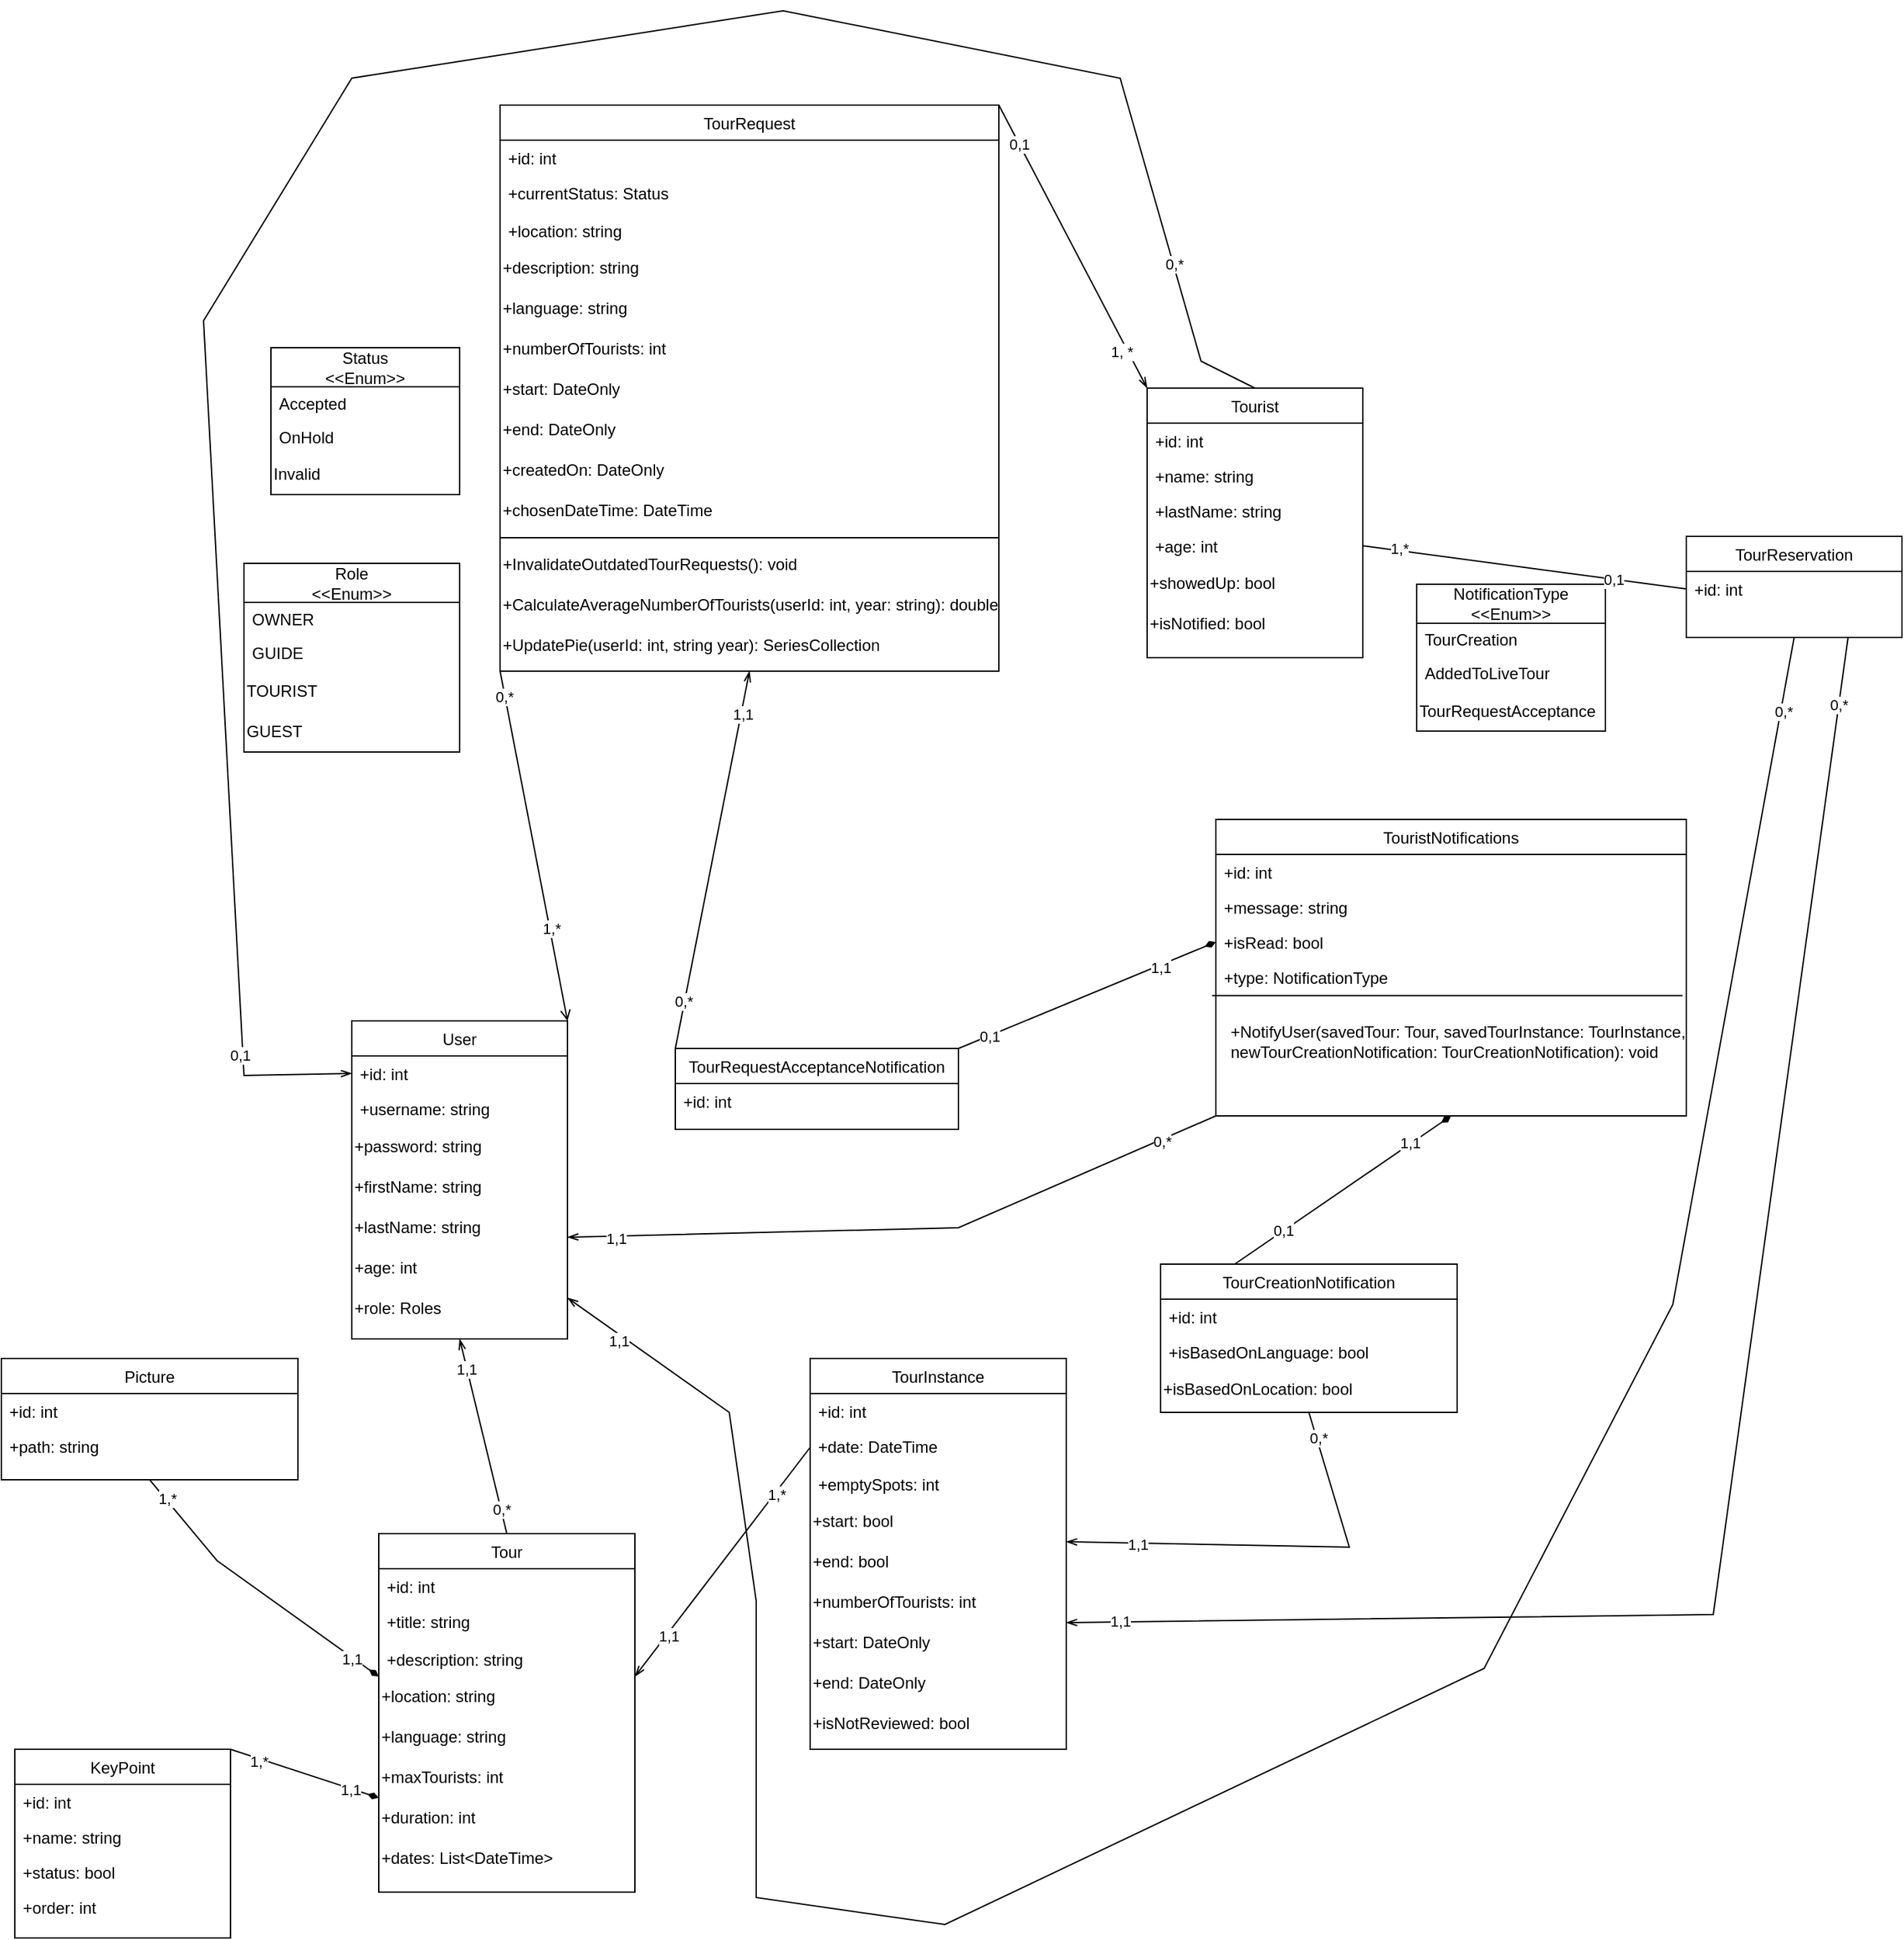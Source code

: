 <mxfile version="24.4.0" type="device">
  <diagram id="C5RBs43oDa-KdzZeNtuy" name="Page-1">
    <mxGraphModel dx="2100" dy="3398" grid="1" gridSize="10" guides="1" tooltips="1" connect="1" arrows="1" fold="1" page="1" pageScale="1" pageWidth="827" pageHeight="1169" math="0" shadow="0">
      <root>
        <mxCell id="WIyWlLk6GJQsqaUBKTNV-0" />
        <mxCell id="WIyWlLk6GJQsqaUBKTNV-1" parent="WIyWlLk6GJQsqaUBKTNV-0" />
        <mxCell id="zkfFHV4jXpPFQw0GAbJ--0" value="TourRequest" style="swimlane;fontStyle=0;align=center;verticalAlign=top;childLayout=stackLayout;horizontal=1;startSize=26;horizontalStack=0;resizeParent=1;resizeLast=0;collapsible=1;marginBottom=0;rounded=0;shadow=0;strokeWidth=1;" parent="WIyWlLk6GJQsqaUBKTNV-1" vertex="1">
          <mxGeometry x="390" y="-1400" width="370" height="420" as="geometry">
            <mxRectangle x="230" y="140" width="160" height="26" as="alternateBounds" />
          </mxGeometry>
        </mxCell>
        <mxCell id="zkfFHV4jXpPFQw0GAbJ--1" value="+id: int" style="text;align=left;verticalAlign=top;spacingLeft=4;spacingRight=4;overflow=hidden;rotatable=0;points=[[0,0.5],[1,0.5]];portConstraint=eastwest;" parent="zkfFHV4jXpPFQw0GAbJ--0" vertex="1">
          <mxGeometry y="26" width="370" height="26" as="geometry" />
        </mxCell>
        <mxCell id="zkfFHV4jXpPFQw0GAbJ--2" value="+currentStatus: Status" style="text;align=left;verticalAlign=top;spacingLeft=4;spacingRight=4;overflow=hidden;rotatable=0;points=[[0,0.5],[1,0.5]];portConstraint=eastwest;rounded=0;shadow=0;html=0;" parent="zkfFHV4jXpPFQw0GAbJ--0" vertex="1">
          <mxGeometry y="52" width="370" height="28" as="geometry" />
        </mxCell>
        <mxCell id="zkfFHV4jXpPFQw0GAbJ--3" value="+location: string" style="text;align=left;verticalAlign=top;spacingLeft=4;spacingRight=4;overflow=hidden;rotatable=0;points=[[0,0.5],[1,0.5]];portConstraint=eastwest;rounded=0;shadow=0;html=0;" parent="zkfFHV4jXpPFQw0GAbJ--0" vertex="1">
          <mxGeometry y="80" width="370" height="26" as="geometry" />
        </mxCell>
        <mxCell id="4xdrs8CDXH-tQrmSEErc-3" value="+description: string" style="text;html=1;align=left;verticalAlign=middle;whiteSpace=wrap;rounded=0;" parent="zkfFHV4jXpPFQw0GAbJ--0" vertex="1">
          <mxGeometry y="106" width="370" height="30" as="geometry" />
        </mxCell>
        <mxCell id="4xdrs8CDXH-tQrmSEErc-4" value="+language: string" style="text;html=1;align=left;verticalAlign=middle;whiteSpace=wrap;rounded=0;" parent="zkfFHV4jXpPFQw0GAbJ--0" vertex="1">
          <mxGeometry y="136" width="370" height="30" as="geometry" />
        </mxCell>
        <mxCell id="4xdrs8CDXH-tQrmSEErc-5" value="+numberOfTourists: int" style="text;html=1;align=left;verticalAlign=middle;whiteSpace=wrap;rounded=0;" parent="zkfFHV4jXpPFQw0GAbJ--0" vertex="1">
          <mxGeometry y="166" width="370" height="30" as="geometry" />
        </mxCell>
        <mxCell id="4xdrs8CDXH-tQrmSEErc-7" value="+start: DateOnly" style="text;html=1;align=left;verticalAlign=middle;whiteSpace=wrap;rounded=0;" parent="zkfFHV4jXpPFQw0GAbJ--0" vertex="1">
          <mxGeometry y="196" width="370" height="30" as="geometry" />
        </mxCell>
        <mxCell id="4xdrs8CDXH-tQrmSEErc-8" value="+end: DateOnly" style="text;html=1;align=left;verticalAlign=middle;whiteSpace=wrap;rounded=0;" parent="zkfFHV4jXpPFQw0GAbJ--0" vertex="1">
          <mxGeometry y="226" width="370" height="30" as="geometry" />
        </mxCell>
        <mxCell id="Jx5dCP7tqQnkA9T0JR1W-1" value="+createdOn: DateOnly" style="text;html=1;align=left;verticalAlign=middle;whiteSpace=wrap;rounded=0;" parent="zkfFHV4jXpPFQw0GAbJ--0" vertex="1">
          <mxGeometry y="256" width="370" height="30" as="geometry" />
        </mxCell>
        <mxCell id="oOdrM-oRDZ1A16jME85A-0" value="+chosenDateTime: DateTime" style="text;html=1;align=left;verticalAlign=middle;whiteSpace=wrap;rounded=0;" parent="zkfFHV4jXpPFQw0GAbJ--0" vertex="1">
          <mxGeometry y="286" width="370" height="30" as="geometry" />
        </mxCell>
        <mxCell id="zkfFHV4jXpPFQw0GAbJ--4" value="" style="line;html=1;strokeWidth=1;align=left;verticalAlign=middle;spacingTop=-1;spacingLeft=3;spacingRight=3;rotatable=0;labelPosition=right;points=[];portConstraint=eastwest;" parent="zkfFHV4jXpPFQw0GAbJ--0" vertex="1">
          <mxGeometry y="316" width="370" height="10" as="geometry" />
        </mxCell>
        <mxCell id="1L37XqyfGO9U7aB_r4r0-10" value="+InvalidateOutdatedTourRequests(): void" style="text;html=1;align=left;verticalAlign=middle;whiteSpace=wrap;rounded=0;" parent="zkfFHV4jXpPFQw0GAbJ--0" vertex="1">
          <mxGeometry y="326" width="370" height="30" as="geometry" />
        </mxCell>
        <mxCell id="1L37XqyfGO9U7aB_r4r0-11" value="+CalculateAverageNumberOfTourists(userId: int, year: string): double" style="text;html=1;align=left;verticalAlign=middle;whiteSpace=wrap;rounded=0;" parent="zkfFHV4jXpPFQw0GAbJ--0" vertex="1">
          <mxGeometry y="356" width="370" height="30" as="geometry" />
        </mxCell>
        <mxCell id="1L37XqyfGO9U7aB_r4r0-12" value="+UpdatePie(userId: int, string year): SeriesCollection" style="text;html=1;align=left;verticalAlign=middle;whiteSpace=wrap;rounded=0;" parent="zkfFHV4jXpPFQw0GAbJ--0" vertex="1">
          <mxGeometry y="386" width="370" height="30" as="geometry" />
        </mxCell>
        <mxCell id="zkfFHV4jXpPFQw0GAbJ--6" value="User" style="swimlane;fontStyle=0;align=center;verticalAlign=top;childLayout=stackLayout;horizontal=1;startSize=26;horizontalStack=0;resizeParent=1;resizeLast=0;collapsible=1;marginBottom=0;rounded=0;shadow=0;strokeWidth=1;" parent="WIyWlLk6GJQsqaUBKTNV-1" vertex="1">
          <mxGeometry x="280" y="-720.5" width="160" height="236" as="geometry">
            <mxRectangle x="130" y="380" width="160" height="26" as="alternateBounds" />
          </mxGeometry>
        </mxCell>
        <mxCell id="zkfFHV4jXpPFQw0GAbJ--7" value="+id: int" style="text;align=left;verticalAlign=top;spacingLeft=4;spacingRight=4;overflow=hidden;rotatable=0;points=[[0,0.5],[1,0.5]];portConstraint=eastwest;" parent="zkfFHV4jXpPFQw0GAbJ--6" vertex="1">
          <mxGeometry y="26" width="160" height="26" as="geometry" />
        </mxCell>
        <mxCell id="zkfFHV4jXpPFQw0GAbJ--8" value="+username: string" style="text;align=left;verticalAlign=top;spacingLeft=4;spacingRight=4;overflow=hidden;rotatable=0;points=[[0,0.5],[1,0.5]];portConstraint=eastwest;rounded=0;shadow=0;html=0;" parent="zkfFHV4jXpPFQw0GAbJ--6" vertex="1">
          <mxGeometry y="52" width="160" height="26" as="geometry" />
        </mxCell>
        <mxCell id="oOdrM-oRDZ1A16jME85A-14" value="+password: string" style="text;html=1;align=left;verticalAlign=middle;whiteSpace=wrap;rounded=0;" parent="zkfFHV4jXpPFQw0GAbJ--6" vertex="1">
          <mxGeometry y="78" width="160" height="30" as="geometry" />
        </mxCell>
        <mxCell id="oOdrM-oRDZ1A16jME85A-15" value="+firstName: string" style="text;html=1;align=left;verticalAlign=middle;whiteSpace=wrap;rounded=0;" parent="zkfFHV4jXpPFQw0GAbJ--6" vertex="1">
          <mxGeometry y="108" width="160" height="30" as="geometry" />
        </mxCell>
        <mxCell id="oOdrM-oRDZ1A16jME85A-16" value="+lastName: string" style="text;html=1;align=left;verticalAlign=middle;whiteSpace=wrap;rounded=0;" parent="zkfFHV4jXpPFQw0GAbJ--6" vertex="1">
          <mxGeometry y="138" width="160" height="30" as="geometry" />
        </mxCell>
        <mxCell id="oOdrM-oRDZ1A16jME85A-18" value="+age: int" style="text;html=1;align=left;verticalAlign=middle;whiteSpace=wrap;rounded=0;" parent="zkfFHV4jXpPFQw0GAbJ--6" vertex="1">
          <mxGeometry y="168" width="160" height="30" as="geometry" />
        </mxCell>
        <mxCell id="oOdrM-oRDZ1A16jME85A-21" value="+role: Roles" style="text;html=1;align=left;verticalAlign=middle;whiteSpace=wrap;rounded=0;" parent="zkfFHV4jXpPFQw0GAbJ--6" vertex="1">
          <mxGeometry y="198" width="160" height="30" as="geometry" />
        </mxCell>
        <mxCell id="zkfFHV4jXpPFQw0GAbJ--17" value="Tourist" style="swimlane;fontStyle=0;align=center;verticalAlign=top;childLayout=stackLayout;horizontal=1;startSize=26;horizontalStack=0;resizeParent=1;resizeLast=0;collapsible=1;marginBottom=0;rounded=0;shadow=0;strokeWidth=1;" parent="WIyWlLk6GJQsqaUBKTNV-1" vertex="1">
          <mxGeometry x="870" y="-1190" width="160" height="200" as="geometry">
            <mxRectangle x="550" y="140" width="160" height="26" as="alternateBounds" />
          </mxGeometry>
        </mxCell>
        <mxCell id="zkfFHV4jXpPFQw0GAbJ--18" value="+id: int" style="text;align=left;verticalAlign=top;spacingLeft=4;spacingRight=4;overflow=hidden;rotatable=0;points=[[0,0.5],[1,0.5]];portConstraint=eastwest;" parent="zkfFHV4jXpPFQw0GAbJ--17" vertex="1">
          <mxGeometry y="26" width="160" height="26" as="geometry" />
        </mxCell>
        <mxCell id="zkfFHV4jXpPFQw0GAbJ--19" value="+name: string" style="text;align=left;verticalAlign=top;spacingLeft=4;spacingRight=4;overflow=hidden;rotatable=0;points=[[0,0.5],[1,0.5]];portConstraint=eastwest;rounded=0;shadow=0;html=0;" parent="zkfFHV4jXpPFQw0GAbJ--17" vertex="1">
          <mxGeometry y="52" width="160" height="26" as="geometry" />
        </mxCell>
        <mxCell id="zkfFHV4jXpPFQw0GAbJ--20" value="+lastName: string" style="text;align=left;verticalAlign=top;spacingLeft=4;spacingRight=4;overflow=hidden;rotatable=0;points=[[0,0.5],[1,0.5]];portConstraint=eastwest;rounded=0;shadow=0;html=0;" parent="zkfFHV4jXpPFQw0GAbJ--17" vertex="1">
          <mxGeometry y="78" width="160" height="26" as="geometry" />
        </mxCell>
        <mxCell id="zkfFHV4jXpPFQw0GAbJ--21" value="+age: int" style="text;align=left;verticalAlign=top;spacingLeft=4;spacingRight=4;overflow=hidden;rotatable=0;points=[[0,0.5],[1,0.5]];portConstraint=eastwest;rounded=0;shadow=0;html=0;" parent="zkfFHV4jXpPFQw0GAbJ--17" vertex="1">
          <mxGeometry y="104" width="160" height="26" as="geometry" />
        </mxCell>
        <mxCell id="4xdrs8CDXH-tQrmSEErc-11" value="+showedUp: bool" style="text;html=1;align=left;verticalAlign=middle;whiteSpace=wrap;rounded=0;" parent="zkfFHV4jXpPFQw0GAbJ--17" vertex="1">
          <mxGeometry y="130" width="160" height="30" as="geometry" />
        </mxCell>
        <mxCell id="4xdrs8CDXH-tQrmSEErc-13" value="+isNotified: bool" style="text;html=1;align=left;verticalAlign=middle;whiteSpace=wrap;rounded=0;" parent="zkfFHV4jXpPFQw0GAbJ--17" vertex="1">
          <mxGeometry y="160" width="160" height="30" as="geometry" />
        </mxCell>
        <mxCell id="4xdrs8CDXH-tQrmSEErc-10" value="" style="endArrow=none;html=1;rounded=0;startArrow=openThin;startFill=0;exitX=0;exitY=0;exitDx=0;exitDy=0;entryX=1;entryY=0;entryDx=0;entryDy=0;" parent="WIyWlLk6GJQsqaUBKTNV-1" source="zkfFHV4jXpPFQw0GAbJ--17" target="zkfFHV4jXpPFQw0GAbJ--0" edge="1">
          <mxGeometry width="50" height="50" relative="1" as="geometry">
            <mxPoint x="800" y="-1130" as="sourcePoint" />
            <mxPoint x="810" y="-1080" as="targetPoint" />
            <Array as="points" />
          </mxGeometry>
        </mxCell>
        <mxCell id="4xdrs8CDXH-tQrmSEErc-17" value="1, *" style="edgeLabel;html=1;align=center;verticalAlign=middle;resizable=0;points=[];" parent="4xdrs8CDXH-tQrmSEErc-10" vertex="1" connectable="0">
          <mxGeometry x="-0.833" y="-1" relative="1" as="geometry">
            <mxPoint x="-11" y="-9" as="offset" />
          </mxGeometry>
        </mxCell>
        <mxCell id="oOdrM-oRDZ1A16jME85A-8" value="0,1" style="edgeLabel;html=1;align=center;verticalAlign=middle;resizable=0;points=[];" parent="4xdrs8CDXH-tQrmSEErc-10" vertex="1" connectable="0">
          <mxGeometry x="0.622" y="1" relative="1" as="geometry">
            <mxPoint x="-5" y="-11" as="offset" />
          </mxGeometry>
        </mxCell>
        <mxCell id="oOdrM-oRDZ1A16jME85A-3" value="" style="endArrow=none;html=1;rounded=0;startArrow=open;startFill=0;entryX=0;entryY=1;entryDx=0;entryDy=0;exitX=1;exitY=0;exitDx=0;exitDy=0;" parent="WIyWlLk6GJQsqaUBKTNV-1" source="zkfFHV4jXpPFQw0GAbJ--6" target="zkfFHV4jXpPFQw0GAbJ--0" edge="1">
          <mxGeometry width="50" height="50" relative="1" as="geometry">
            <mxPoint x="540" y="-670" as="sourcePoint" />
            <mxPoint x="610" y="-630" as="targetPoint" />
          </mxGeometry>
        </mxCell>
        <mxCell id="oOdrM-oRDZ1A16jME85A-9" value="1,*" style="edgeLabel;html=1;align=center;verticalAlign=middle;resizable=0;points=[];" parent="oOdrM-oRDZ1A16jME85A-3" vertex="1" connectable="0">
          <mxGeometry x="-0.607" y="2" relative="1" as="geometry">
            <mxPoint y="-18" as="offset" />
          </mxGeometry>
        </mxCell>
        <mxCell id="oOdrM-oRDZ1A16jME85A-23" value="0,*" style="edgeLabel;html=1;align=center;verticalAlign=middle;resizable=0;points=[];" parent="oOdrM-oRDZ1A16jME85A-3" vertex="1" connectable="0">
          <mxGeometry x="0.73" relative="1" as="geometry">
            <mxPoint x="-4" y="-16" as="offset" />
          </mxGeometry>
        </mxCell>
        <mxCell id="oOdrM-oRDZ1A16jME85A-4" value="&lt;span style=&quot;font-weight: normal;&quot;&gt;Status&lt;br&gt;&amp;lt;&amp;lt;Enum&amp;gt;&amp;gt;&lt;/span&gt;" style="swimlane;fontStyle=1;align=center;verticalAlign=middle;childLayout=stackLayout;horizontal=1;startSize=29;horizontalStack=0;resizeParent=1;resizeParentMax=0;resizeLast=0;collapsible=0;marginBottom=0;html=1;whiteSpace=wrap;" parent="WIyWlLk6GJQsqaUBKTNV-1" vertex="1">
          <mxGeometry x="220" y="-1220" width="140" height="109" as="geometry" />
        </mxCell>
        <mxCell id="oOdrM-oRDZ1A16jME85A-5" value="Accepted" style="text;html=1;strokeColor=none;fillColor=none;align=left;verticalAlign=middle;spacingLeft=4;spacingRight=4;overflow=hidden;rotatable=0;points=[[0,0.5],[1,0.5]];portConstraint=eastwest;whiteSpace=wrap;" parent="oOdrM-oRDZ1A16jME85A-4" vertex="1">
          <mxGeometry y="29" width="140" height="25" as="geometry" />
        </mxCell>
        <mxCell id="oOdrM-oRDZ1A16jME85A-6" value="OnHold" style="text;html=1;strokeColor=none;fillColor=none;align=left;verticalAlign=middle;spacingLeft=4;spacingRight=4;overflow=hidden;rotatable=0;points=[[0,0.5],[1,0.5]];portConstraint=eastwest;whiteSpace=wrap;" parent="oOdrM-oRDZ1A16jME85A-4" vertex="1">
          <mxGeometry y="54" width="140" height="25" as="geometry" />
        </mxCell>
        <mxCell id="oOdrM-oRDZ1A16jME85A-7" value="Invalid" style="text;html=1;align=left;verticalAlign=middle;whiteSpace=wrap;rounded=0;" parent="oOdrM-oRDZ1A16jME85A-4" vertex="1">
          <mxGeometry y="79" width="140" height="30" as="geometry" />
        </mxCell>
        <mxCell id="oOdrM-oRDZ1A16jME85A-10" value="&lt;span style=&quot;font-weight: normal;&quot;&gt;Role&lt;br&gt;&amp;lt;&amp;lt;Enum&amp;gt;&amp;gt;&lt;/span&gt;" style="swimlane;fontStyle=1;align=center;verticalAlign=middle;childLayout=stackLayout;horizontal=1;startSize=29;horizontalStack=0;resizeParent=1;resizeParentMax=0;resizeLast=0;collapsible=0;marginBottom=0;html=1;whiteSpace=wrap;" parent="WIyWlLk6GJQsqaUBKTNV-1" vertex="1">
          <mxGeometry x="200" y="-1060" width="160" height="140" as="geometry" />
        </mxCell>
        <mxCell id="oOdrM-oRDZ1A16jME85A-11" value="OWNER" style="text;html=1;strokeColor=none;fillColor=none;align=left;verticalAlign=middle;spacingLeft=4;spacingRight=4;overflow=hidden;rotatable=0;points=[[0,0.5],[1,0.5]];portConstraint=eastwest;whiteSpace=wrap;" parent="oOdrM-oRDZ1A16jME85A-10" vertex="1">
          <mxGeometry y="29" width="160" height="25" as="geometry" />
        </mxCell>
        <mxCell id="oOdrM-oRDZ1A16jME85A-12" value="GUIDE" style="text;html=1;strokeColor=none;fillColor=none;align=left;verticalAlign=middle;spacingLeft=4;spacingRight=4;overflow=hidden;rotatable=0;points=[[0,0.5],[1,0.5]];portConstraint=eastwest;whiteSpace=wrap;" parent="oOdrM-oRDZ1A16jME85A-10" vertex="1">
          <mxGeometry y="54" width="160" height="25" as="geometry" />
        </mxCell>
        <mxCell id="oOdrM-oRDZ1A16jME85A-13" value="TOURIST" style="text;html=1;align=left;verticalAlign=middle;whiteSpace=wrap;rounded=0;" parent="oOdrM-oRDZ1A16jME85A-10" vertex="1">
          <mxGeometry y="79" width="160" height="31" as="geometry" />
        </mxCell>
        <mxCell id="oOdrM-oRDZ1A16jME85A-22" value="GUEST" style="text;html=1;align=left;verticalAlign=middle;whiteSpace=wrap;rounded=0;" parent="oOdrM-oRDZ1A16jME85A-10" vertex="1">
          <mxGeometry y="110" width="160" height="30" as="geometry" />
        </mxCell>
        <mxCell id="qXBfFg2nm66dMv1WNin6-3" value="TouristNotifications" style="swimlane;fontStyle=0;align=center;verticalAlign=top;childLayout=stackLayout;horizontal=1;startSize=26;horizontalStack=0;resizeParent=1;resizeLast=0;collapsible=1;marginBottom=0;rounded=0;shadow=0;strokeWidth=1;" parent="WIyWlLk6GJQsqaUBKTNV-1" vertex="1">
          <mxGeometry x="921" y="-870" width="349" height="220" as="geometry">
            <mxRectangle x="550" y="140" width="160" height="26" as="alternateBounds" />
          </mxGeometry>
        </mxCell>
        <mxCell id="qXBfFg2nm66dMv1WNin6-4" value="+id: int" style="text;align=left;verticalAlign=top;spacingLeft=4;spacingRight=4;overflow=hidden;rotatable=0;points=[[0,0.5],[1,0.5]];portConstraint=eastwest;" parent="qXBfFg2nm66dMv1WNin6-3" vertex="1">
          <mxGeometry y="26" width="349" height="26" as="geometry" />
        </mxCell>
        <mxCell id="qXBfFg2nm66dMv1WNin6-5" value="+message: string" style="text;align=left;verticalAlign=top;spacingLeft=4;spacingRight=4;overflow=hidden;rotatable=0;points=[[0,0.5],[1,0.5]];portConstraint=eastwest;rounded=0;shadow=0;html=0;" parent="qXBfFg2nm66dMv1WNin6-3" vertex="1">
          <mxGeometry y="52" width="349" height="26" as="geometry" />
        </mxCell>
        <mxCell id="qXBfFg2nm66dMv1WNin6-6" value="+isRead: bool" style="text;align=left;verticalAlign=top;spacingLeft=4;spacingRight=4;overflow=hidden;rotatable=0;points=[[0,0.5],[1,0.5]];portConstraint=eastwest;rounded=0;shadow=0;html=0;" parent="qXBfFg2nm66dMv1WNin6-3" vertex="1">
          <mxGeometry y="78" width="349" height="26" as="geometry" />
        </mxCell>
        <mxCell id="qXBfFg2nm66dMv1WNin6-8" value="+type: NotificationType" style="text;align=left;verticalAlign=top;spacingLeft=4;spacingRight=4;overflow=hidden;rotatable=0;points=[[0,0.5],[1,0.5]];portConstraint=eastwest;rounded=0;shadow=0;html=0;" parent="qXBfFg2nm66dMv1WNin6-3" vertex="1">
          <mxGeometry y="104" width="349" height="26" as="geometry" />
        </mxCell>
        <mxCell id="miDEvIIvgpu8fBFP5tx0-1" value="" style="endArrow=none;html=1;rounded=0;entryX=0.992;entryY=1.031;entryDx=0;entryDy=0;entryPerimeter=0;exitX=-0.008;exitY=1.031;exitDx=0;exitDy=0;exitPerimeter=0;" parent="qXBfFg2nm66dMv1WNin6-3" source="qXBfFg2nm66dMv1WNin6-8" target="qXBfFg2nm66dMv1WNin6-8" edge="1">
          <mxGeometry width="50" height="50" relative="1" as="geometry">
            <mxPoint x="80" y="180" as="sourcePoint" />
            <mxPoint x="130" y="130" as="targetPoint" />
          </mxGeometry>
        </mxCell>
        <mxCell id="qXBfFg2nm66dMv1WNin6-12" value="&lt;span style=&quot;font-weight: normal;&quot;&gt;NotificationType&lt;br&gt;&amp;lt;&amp;lt;Enum&amp;gt;&amp;gt;&lt;/span&gt;" style="swimlane;fontStyle=1;align=center;verticalAlign=middle;childLayout=stackLayout;horizontal=1;startSize=29;horizontalStack=0;resizeParent=1;resizeParentMax=0;resizeLast=0;collapsible=0;marginBottom=0;html=1;whiteSpace=wrap;" parent="WIyWlLk6GJQsqaUBKTNV-1" vertex="1">
          <mxGeometry x="1070" y="-1044.5" width="140" height="109" as="geometry" />
        </mxCell>
        <mxCell id="qXBfFg2nm66dMv1WNin6-13" value="TourCreation" style="text;html=1;strokeColor=none;fillColor=none;align=left;verticalAlign=middle;spacingLeft=4;spacingRight=4;overflow=hidden;rotatable=0;points=[[0,0.5],[1,0.5]];portConstraint=eastwest;whiteSpace=wrap;" parent="qXBfFg2nm66dMv1WNin6-12" vertex="1">
          <mxGeometry y="29" width="140" height="25" as="geometry" />
        </mxCell>
        <mxCell id="qXBfFg2nm66dMv1WNin6-14" value="AddedToLiveTour" style="text;html=1;strokeColor=none;fillColor=none;align=left;verticalAlign=middle;spacingLeft=4;spacingRight=4;overflow=hidden;rotatable=0;points=[[0,0.5],[1,0.5]];portConstraint=eastwest;whiteSpace=wrap;" parent="qXBfFg2nm66dMv1WNin6-12" vertex="1">
          <mxGeometry y="54" width="140" height="25" as="geometry" />
        </mxCell>
        <mxCell id="qXBfFg2nm66dMv1WNin6-15" value="TourRequestAcceptance" style="text;html=1;align=left;verticalAlign=middle;whiteSpace=wrap;rounded=0;" parent="qXBfFg2nm66dMv1WNin6-12" vertex="1">
          <mxGeometry y="79" width="140" height="30" as="geometry" />
        </mxCell>
        <mxCell id="qXBfFg2nm66dMv1WNin6-16" value="TourRequestAcceptanceNotification" style="swimlane;fontStyle=0;align=center;verticalAlign=top;childLayout=stackLayout;horizontal=1;startSize=26;horizontalStack=0;resizeParent=1;resizeLast=0;collapsible=1;marginBottom=0;rounded=0;shadow=0;strokeWidth=1;" parent="WIyWlLk6GJQsqaUBKTNV-1" vertex="1">
          <mxGeometry x="520" y="-700" width="210" height="60" as="geometry">
            <mxRectangle x="550" y="140" width="160" height="26" as="alternateBounds" />
          </mxGeometry>
        </mxCell>
        <mxCell id="qXBfFg2nm66dMv1WNin6-17" value="+id: int" style="text;align=left;verticalAlign=top;spacingLeft=4;spacingRight=4;overflow=hidden;rotatable=0;points=[[0,0.5],[1,0.5]];portConstraint=eastwest;" parent="qXBfFg2nm66dMv1WNin6-16" vertex="1">
          <mxGeometry y="26" width="210" height="26" as="geometry" />
        </mxCell>
        <mxCell id="qXBfFg2nm66dMv1WNin6-24" value="" style="endArrow=none;html=1;rounded=0;startArrow=diamondThin;startFill=1;exitX=0;exitY=0.5;exitDx=0;exitDy=0;entryX=1;entryY=0;entryDx=0;entryDy=0;" parent="WIyWlLk6GJQsqaUBKTNV-1" source="qXBfFg2nm66dMv1WNin6-6" target="qXBfFg2nm66dMv1WNin6-16" edge="1">
          <mxGeometry width="50" height="50" relative="1" as="geometry">
            <mxPoint x="940" y="-480" as="sourcePoint" />
            <mxPoint x="810" y="-500" as="targetPoint" />
            <Array as="points" />
          </mxGeometry>
        </mxCell>
        <mxCell id="qXBfFg2nm66dMv1WNin6-71" value="0,1" style="edgeLabel;html=1;align=center;verticalAlign=middle;resizable=0;points=[];" parent="qXBfFg2nm66dMv1WNin6-24" vertex="1" connectable="0">
          <mxGeometry x="0.761" y="-1" relative="1" as="geometry">
            <mxPoint y="1" as="offset" />
          </mxGeometry>
        </mxCell>
        <mxCell id="qXBfFg2nm66dMv1WNin6-72" value="1,1" style="edgeLabel;html=1;align=center;verticalAlign=middle;resizable=0;points=[];" parent="qXBfFg2nm66dMv1WNin6-24" vertex="1" connectable="0">
          <mxGeometry x="-0.558" y="1" relative="1" as="geometry">
            <mxPoint as="offset" />
          </mxGeometry>
        </mxCell>
        <mxCell id="qXBfFg2nm66dMv1WNin6-27" value="" style="endArrow=none;html=1;rounded=0;entryX=0;entryY=0;entryDx=0;entryDy=0;exitX=0.5;exitY=1;exitDx=0;exitDy=0;startArrow=openThin;startFill=0;" parent="WIyWlLk6GJQsqaUBKTNV-1" source="zkfFHV4jXpPFQw0GAbJ--0" target="qXBfFg2nm66dMv1WNin6-16" edge="1">
          <mxGeometry width="50" height="50" relative="1" as="geometry">
            <mxPoint x="630" y="-470" as="sourcePoint" />
            <mxPoint x="680" y="-520" as="targetPoint" />
          </mxGeometry>
        </mxCell>
        <mxCell id="qXBfFg2nm66dMv1WNin6-28" value="1,1" style="edgeLabel;html=1;align=center;verticalAlign=middle;resizable=0;points=[];" parent="qXBfFg2nm66dMv1WNin6-27" vertex="1" connectable="0">
          <mxGeometry x="-0.775" y="1" relative="1" as="geometry">
            <mxPoint as="offset" />
          </mxGeometry>
        </mxCell>
        <mxCell id="qXBfFg2nm66dMv1WNin6-29" value="0,*" style="edgeLabel;html=1;align=center;verticalAlign=middle;resizable=0;points=[];" parent="qXBfFg2nm66dMv1WNin6-27" vertex="1" connectable="0">
          <mxGeometry x="0.748" y="-1" relative="1" as="geometry">
            <mxPoint as="offset" />
          </mxGeometry>
        </mxCell>
        <mxCell id="qXBfFg2nm66dMv1WNin6-34" value="" style="endArrow=diamondThin;html=1;rounded=0;exitX=0.25;exitY=0;exitDx=0;exitDy=0;entryX=0.5;entryY=1;entryDx=0;entryDy=0;startArrow=none;startFill=0;endFill=1;" parent="WIyWlLk6GJQsqaUBKTNV-1" source="qXBfFg2nm66dMv1WNin6-35" target="qXBfFg2nm66dMv1WNin6-3" edge="1">
          <mxGeometry width="50" height="50" relative="1" as="geometry">
            <mxPoint x="1035" y="-420.0" as="sourcePoint" />
            <mxPoint x="1200" y="-520" as="targetPoint" />
          </mxGeometry>
        </mxCell>
        <mxCell id="qXBfFg2nm66dMv1WNin6-59" value="0,1" style="edgeLabel;html=1;align=center;verticalAlign=middle;resizable=0;points=[];" parent="qXBfFg2nm66dMv1WNin6-34" vertex="1" connectable="0">
          <mxGeometry x="-0.549" y="1" relative="1" as="geometry">
            <mxPoint as="offset" />
          </mxGeometry>
        </mxCell>
        <mxCell id="qXBfFg2nm66dMv1WNin6-73" value="1,1" style="edgeLabel;html=1;align=center;verticalAlign=middle;resizable=0;points=[];" parent="qXBfFg2nm66dMv1WNin6-34" vertex="1" connectable="0">
          <mxGeometry x="0.619" y="1" relative="1" as="geometry">
            <mxPoint as="offset" />
          </mxGeometry>
        </mxCell>
        <mxCell id="qXBfFg2nm66dMv1WNin6-35" value="TourCreationNotification" style="swimlane;fontStyle=0;align=center;verticalAlign=top;childLayout=stackLayout;horizontal=1;startSize=26;horizontalStack=0;resizeParent=1;resizeLast=0;collapsible=1;marginBottom=0;rounded=0;shadow=0;strokeWidth=1;" parent="WIyWlLk6GJQsqaUBKTNV-1" vertex="1">
          <mxGeometry x="880" y="-540" width="220" height="110" as="geometry">
            <mxRectangle x="130" y="380" width="160" height="26" as="alternateBounds" />
          </mxGeometry>
        </mxCell>
        <mxCell id="qXBfFg2nm66dMv1WNin6-36" value="+id: int" style="text;align=left;verticalAlign=top;spacingLeft=4;spacingRight=4;overflow=hidden;rotatable=0;points=[[0,0.5],[1,0.5]];portConstraint=eastwest;" parent="qXBfFg2nm66dMv1WNin6-35" vertex="1">
          <mxGeometry y="26" width="220" height="26" as="geometry" />
        </mxCell>
        <mxCell id="qXBfFg2nm66dMv1WNin6-37" value="+isBasedOnLanguage: bool" style="text;align=left;verticalAlign=top;spacingLeft=4;spacingRight=4;overflow=hidden;rotatable=0;points=[[0,0.5],[1,0.5]];portConstraint=eastwest;rounded=0;shadow=0;html=0;" parent="qXBfFg2nm66dMv1WNin6-35" vertex="1">
          <mxGeometry y="52" width="220" height="26" as="geometry" />
        </mxCell>
        <mxCell id="qXBfFg2nm66dMv1WNin6-38" value="+isBasedOnLocation: bool" style="text;html=1;align=left;verticalAlign=middle;whiteSpace=wrap;rounded=0;" parent="qXBfFg2nm66dMv1WNin6-35" vertex="1">
          <mxGeometry y="78" width="220" height="30" as="geometry" />
        </mxCell>
        <mxCell id="qXBfFg2nm66dMv1WNin6-44" value="TourInstance" style="swimlane;fontStyle=0;align=center;verticalAlign=top;childLayout=stackLayout;horizontal=1;startSize=26;horizontalStack=0;resizeParent=1;resizeLast=0;collapsible=1;marginBottom=0;rounded=0;shadow=0;strokeWidth=1;" parent="WIyWlLk6GJQsqaUBKTNV-1" vertex="1">
          <mxGeometry x="620" y="-470" width="190" height="290" as="geometry">
            <mxRectangle x="230" y="140" width="160" height="26" as="alternateBounds" />
          </mxGeometry>
        </mxCell>
        <mxCell id="qXBfFg2nm66dMv1WNin6-45" value="+id: int" style="text;align=left;verticalAlign=top;spacingLeft=4;spacingRight=4;overflow=hidden;rotatable=0;points=[[0,0.5],[1,0.5]];portConstraint=eastwest;" parent="qXBfFg2nm66dMv1WNin6-44" vertex="1">
          <mxGeometry y="26" width="190" height="26" as="geometry" />
        </mxCell>
        <mxCell id="qXBfFg2nm66dMv1WNin6-46" value="+date: DateTime" style="text;align=left;verticalAlign=top;spacingLeft=4;spacingRight=4;overflow=hidden;rotatable=0;points=[[0,0.5],[1,0.5]];portConstraint=eastwest;rounded=0;shadow=0;html=0;" parent="qXBfFg2nm66dMv1WNin6-44" vertex="1">
          <mxGeometry y="52" width="190" height="28" as="geometry" />
        </mxCell>
        <mxCell id="qXBfFg2nm66dMv1WNin6-47" value="+emptySpots: int" style="text;align=left;verticalAlign=top;spacingLeft=4;spacingRight=4;overflow=hidden;rotatable=0;points=[[0,0.5],[1,0.5]];portConstraint=eastwest;rounded=0;shadow=0;html=0;" parent="qXBfFg2nm66dMv1WNin6-44" vertex="1">
          <mxGeometry y="80" width="190" height="26" as="geometry" />
        </mxCell>
        <mxCell id="qXBfFg2nm66dMv1WNin6-48" value="+start: bool" style="text;html=1;align=left;verticalAlign=middle;whiteSpace=wrap;rounded=0;" parent="qXBfFg2nm66dMv1WNin6-44" vertex="1">
          <mxGeometry y="106" width="190" height="30" as="geometry" />
        </mxCell>
        <mxCell id="qXBfFg2nm66dMv1WNin6-49" value="+end: bool" style="text;html=1;align=left;verticalAlign=middle;whiteSpace=wrap;rounded=0;" parent="qXBfFg2nm66dMv1WNin6-44" vertex="1">
          <mxGeometry y="136" width="190" height="30" as="geometry" />
        </mxCell>
        <mxCell id="qXBfFg2nm66dMv1WNin6-50" value="+numberOfTourists: int" style="text;html=1;align=left;verticalAlign=middle;whiteSpace=wrap;rounded=0;" parent="qXBfFg2nm66dMv1WNin6-44" vertex="1">
          <mxGeometry y="166" width="190" height="30" as="geometry" />
        </mxCell>
        <mxCell id="qXBfFg2nm66dMv1WNin6-51" value="+start: DateOnly" style="text;html=1;align=left;verticalAlign=middle;whiteSpace=wrap;rounded=0;" parent="qXBfFg2nm66dMv1WNin6-44" vertex="1">
          <mxGeometry y="196" width="190" height="30" as="geometry" />
        </mxCell>
        <mxCell id="qXBfFg2nm66dMv1WNin6-52" value="+end: DateOnly" style="text;html=1;align=left;verticalAlign=middle;whiteSpace=wrap;rounded=0;" parent="qXBfFg2nm66dMv1WNin6-44" vertex="1">
          <mxGeometry y="226" width="190" height="30" as="geometry" />
        </mxCell>
        <mxCell id="qXBfFg2nm66dMv1WNin6-53" value="+isNotReviewed: bool" style="text;html=1;align=left;verticalAlign=middle;whiteSpace=wrap;rounded=0;" parent="qXBfFg2nm66dMv1WNin6-44" vertex="1">
          <mxGeometry y="256" width="190" height="30" as="geometry" />
        </mxCell>
        <mxCell id="qXBfFg2nm66dMv1WNin6-74" value="Tour" style="swimlane;fontStyle=0;align=center;verticalAlign=top;childLayout=stackLayout;horizontal=1;startSize=26;horizontalStack=0;resizeParent=1;resizeLast=0;collapsible=1;marginBottom=0;rounded=0;shadow=0;strokeWidth=1;" parent="WIyWlLk6GJQsqaUBKTNV-1" vertex="1">
          <mxGeometry x="300" y="-340" width="190" height="266" as="geometry">
            <mxRectangle x="230" y="140" width="160" height="26" as="alternateBounds" />
          </mxGeometry>
        </mxCell>
        <mxCell id="qXBfFg2nm66dMv1WNin6-75" value="+id: int" style="text;align=left;verticalAlign=top;spacingLeft=4;spacingRight=4;overflow=hidden;rotatable=0;points=[[0,0.5],[1,0.5]];portConstraint=eastwest;" parent="qXBfFg2nm66dMv1WNin6-74" vertex="1">
          <mxGeometry y="26" width="190" height="26" as="geometry" />
        </mxCell>
        <mxCell id="qXBfFg2nm66dMv1WNin6-76" value="+title: string" style="text;align=left;verticalAlign=top;spacingLeft=4;spacingRight=4;overflow=hidden;rotatable=0;points=[[0,0.5],[1,0.5]];portConstraint=eastwest;rounded=0;shadow=0;html=0;" parent="qXBfFg2nm66dMv1WNin6-74" vertex="1">
          <mxGeometry y="52" width="190" height="28" as="geometry" />
        </mxCell>
        <mxCell id="qXBfFg2nm66dMv1WNin6-77" value="+description: string" style="text;align=left;verticalAlign=top;spacingLeft=4;spacingRight=4;overflow=hidden;rotatable=0;points=[[0,0.5],[1,0.5]];portConstraint=eastwest;rounded=0;shadow=0;html=0;" parent="qXBfFg2nm66dMv1WNin6-74" vertex="1">
          <mxGeometry y="80" width="190" height="26" as="geometry" />
        </mxCell>
        <mxCell id="qXBfFg2nm66dMv1WNin6-78" value="+location: string" style="text;html=1;align=left;verticalAlign=middle;whiteSpace=wrap;rounded=0;" parent="qXBfFg2nm66dMv1WNin6-74" vertex="1">
          <mxGeometry y="106" width="190" height="30" as="geometry" />
        </mxCell>
        <mxCell id="qXBfFg2nm66dMv1WNin6-79" value="+language: string" style="text;html=1;align=left;verticalAlign=middle;whiteSpace=wrap;rounded=0;" parent="qXBfFg2nm66dMv1WNin6-74" vertex="1">
          <mxGeometry y="136" width="190" height="30" as="geometry" />
        </mxCell>
        <mxCell id="qXBfFg2nm66dMv1WNin6-80" value="+maxTourists: int" style="text;html=1;align=left;verticalAlign=middle;whiteSpace=wrap;rounded=0;" parent="qXBfFg2nm66dMv1WNin6-74" vertex="1">
          <mxGeometry y="166" width="190" height="30" as="geometry" />
        </mxCell>
        <mxCell id="1L37XqyfGO9U7aB_r4r0-7" value="+duration: int" style="text;html=1;align=left;verticalAlign=middle;whiteSpace=wrap;rounded=0;" parent="qXBfFg2nm66dMv1WNin6-74" vertex="1">
          <mxGeometry y="196" width="190" height="30" as="geometry" />
        </mxCell>
        <mxCell id="1L37XqyfGO9U7aB_r4r0-8" value="+dates: List&amp;lt;DateTime&amp;gt;" style="text;html=1;align=left;verticalAlign=middle;whiteSpace=wrap;rounded=0;" parent="qXBfFg2nm66dMv1WNin6-74" vertex="1">
          <mxGeometry y="226" width="190" height="30" as="geometry" />
        </mxCell>
        <mxCell id="qXBfFg2nm66dMv1WNin6-86" value="" style="endArrow=none;html=1;rounded=0;entryX=0;entryY=1;entryDx=0;entryDy=0;exitX=1;exitY=0.75;exitDx=0;exitDy=0;startArrow=openThin;startFill=0;" parent="WIyWlLk6GJQsqaUBKTNV-1" source="oOdrM-oRDZ1A16jME85A-16" target="qXBfFg2nm66dMv1WNin6-3" edge="1">
          <mxGeometry width="50" height="50" relative="1" as="geometry">
            <mxPoint x="670" y="-490" as="sourcePoint" />
            <mxPoint x="740" y="-550" as="targetPoint" />
            <Array as="points">
              <mxPoint x="730" y="-567" />
            </Array>
          </mxGeometry>
        </mxCell>
        <mxCell id="qXBfFg2nm66dMv1WNin6-87" value="0,*" style="edgeLabel;html=1;align=center;verticalAlign=middle;resizable=0;points=[];" parent="qXBfFg2nm66dMv1WNin6-86" vertex="1" connectable="0">
          <mxGeometry x="0.82" y="-1" relative="1" as="geometry">
            <mxPoint as="offset" />
          </mxGeometry>
        </mxCell>
        <mxCell id="qXBfFg2nm66dMv1WNin6-88" value="1,1" style="edgeLabel;html=1;align=center;verticalAlign=middle;resizable=0;points=[];" parent="qXBfFg2nm66dMv1WNin6-86" vertex="1" connectable="0">
          <mxGeometry x="-0.857" y="-2" relative="1" as="geometry">
            <mxPoint as="offset" />
          </mxGeometry>
        </mxCell>
        <mxCell id="qXBfFg2nm66dMv1WNin6-89" value="" style="endArrow=none;html=1;rounded=0;entryX=0.5;entryY=1;entryDx=0;entryDy=0;exitX=1;exitY=0;exitDx=0;exitDy=0;startArrow=openThin;startFill=0;" parent="WIyWlLk6GJQsqaUBKTNV-1" source="qXBfFg2nm66dMv1WNin6-49" target="qXBfFg2nm66dMv1WNin6-35" edge="1">
          <mxGeometry width="50" height="50" relative="1" as="geometry">
            <mxPoint x="940" y="-270" as="sourcePoint" />
            <mxPoint x="990" y="-330" as="targetPoint" />
            <Array as="points">
              <mxPoint x="1020" y="-330" />
            </Array>
          </mxGeometry>
        </mxCell>
        <mxCell id="qXBfFg2nm66dMv1WNin6-90" value="0,*" style="edgeLabel;html=1;align=center;verticalAlign=middle;resizable=0;points=[];" parent="qXBfFg2nm66dMv1WNin6-89" vertex="1" connectable="0">
          <mxGeometry x="0.873" y="-1" relative="1" as="geometry">
            <mxPoint as="offset" />
          </mxGeometry>
        </mxCell>
        <mxCell id="qXBfFg2nm66dMv1WNin6-91" value="1,1" style="edgeLabel;html=1;align=center;verticalAlign=middle;resizable=0;points=[];" parent="qXBfFg2nm66dMv1WNin6-89" vertex="1" connectable="0">
          <mxGeometry x="-0.665" y="-1" relative="1" as="geometry">
            <mxPoint as="offset" />
          </mxGeometry>
        </mxCell>
        <mxCell id="qXBfFg2nm66dMv1WNin6-92" value="" style="endArrow=none;html=1;rounded=0;entryX=0;entryY=0.5;entryDx=0;entryDy=0;exitX=1;exitY=0;exitDx=0;exitDy=0;startArrow=openThin;startFill=0;" parent="WIyWlLk6GJQsqaUBKTNV-1" source="qXBfFg2nm66dMv1WNin6-78" target="qXBfFg2nm66dMv1WNin6-46" edge="1">
          <mxGeometry width="50" height="50" relative="1" as="geometry">
            <mxPoint x="540" y="-310" as="sourcePoint" />
            <mxPoint x="590" y="-360" as="targetPoint" />
          </mxGeometry>
        </mxCell>
        <mxCell id="qXBfFg2nm66dMv1WNin6-93" value="1,*" style="edgeLabel;html=1;align=center;verticalAlign=middle;resizable=0;points=[];" parent="qXBfFg2nm66dMv1WNin6-92" vertex="1" connectable="0">
          <mxGeometry x="0.603" y="-1" relative="1" as="geometry">
            <mxPoint as="offset" />
          </mxGeometry>
        </mxCell>
        <mxCell id="qXBfFg2nm66dMv1WNin6-94" value="1,1" style="edgeLabel;html=1;align=center;verticalAlign=middle;resizable=0;points=[];" parent="qXBfFg2nm66dMv1WNin6-92" vertex="1" connectable="0">
          <mxGeometry x="-0.637" y="-1" relative="1" as="geometry">
            <mxPoint as="offset" />
          </mxGeometry>
        </mxCell>
        <mxCell id="qXBfFg2nm66dMv1WNin6-95" value="KeyPoint" style="swimlane;fontStyle=0;align=center;verticalAlign=top;childLayout=stackLayout;horizontal=1;startSize=26;horizontalStack=0;resizeParent=1;resizeLast=0;collapsible=1;marginBottom=0;rounded=0;shadow=0;strokeWidth=1;" parent="WIyWlLk6GJQsqaUBKTNV-1" vertex="1">
          <mxGeometry x="30" y="-180" width="160" height="140" as="geometry">
            <mxRectangle x="550" y="140" width="160" height="26" as="alternateBounds" />
          </mxGeometry>
        </mxCell>
        <mxCell id="qXBfFg2nm66dMv1WNin6-96" value="+id: int" style="text;align=left;verticalAlign=top;spacingLeft=4;spacingRight=4;overflow=hidden;rotatable=0;points=[[0,0.5],[1,0.5]];portConstraint=eastwest;" parent="qXBfFg2nm66dMv1WNin6-95" vertex="1">
          <mxGeometry y="26" width="160" height="26" as="geometry" />
        </mxCell>
        <mxCell id="qXBfFg2nm66dMv1WNin6-97" value="+name: string" style="text;align=left;verticalAlign=top;spacingLeft=4;spacingRight=4;overflow=hidden;rotatable=0;points=[[0,0.5],[1,0.5]];portConstraint=eastwest;rounded=0;shadow=0;html=0;" parent="qXBfFg2nm66dMv1WNin6-95" vertex="1">
          <mxGeometry y="52" width="160" height="26" as="geometry" />
        </mxCell>
        <mxCell id="qXBfFg2nm66dMv1WNin6-98" value="+status: bool" style="text;align=left;verticalAlign=top;spacingLeft=4;spacingRight=4;overflow=hidden;rotatable=0;points=[[0,0.5],[1,0.5]];portConstraint=eastwest;rounded=0;shadow=0;html=0;" parent="qXBfFg2nm66dMv1WNin6-95" vertex="1">
          <mxGeometry y="78" width="160" height="26" as="geometry" />
        </mxCell>
        <mxCell id="qXBfFg2nm66dMv1WNin6-99" value="+order: int" style="text;align=left;verticalAlign=top;spacingLeft=4;spacingRight=4;overflow=hidden;rotatable=0;points=[[0,0.5],[1,0.5]];portConstraint=eastwest;rounded=0;shadow=0;html=0;" parent="qXBfFg2nm66dMv1WNin6-95" vertex="1">
          <mxGeometry y="104" width="160" height="26" as="geometry" />
        </mxCell>
        <mxCell id="qXBfFg2nm66dMv1WNin6-101" value="" style="endArrow=diamondThin;html=1;rounded=0;entryX=0;entryY=1;entryDx=0;entryDy=0;exitX=1;exitY=0;exitDx=0;exitDy=0;endFill=1;" parent="WIyWlLk6GJQsqaUBKTNV-1" source="qXBfFg2nm66dMv1WNin6-95" target="qXBfFg2nm66dMv1WNin6-80" edge="1">
          <mxGeometry width="50" height="50" relative="1" as="geometry">
            <mxPoint x="150" y="-300" as="sourcePoint" />
            <mxPoint x="200" y="-350" as="targetPoint" />
            <Array as="points" />
          </mxGeometry>
        </mxCell>
        <mxCell id="qXBfFg2nm66dMv1WNin6-102" value="1,1" style="edgeLabel;html=1;align=center;verticalAlign=middle;resizable=0;points=[];" parent="qXBfFg2nm66dMv1WNin6-101" vertex="1" connectable="0">
          <mxGeometry x="0.626" y="-1" relative="1" as="geometry">
            <mxPoint as="offset" />
          </mxGeometry>
        </mxCell>
        <mxCell id="qXBfFg2nm66dMv1WNin6-103" value="1,*" style="edgeLabel;html=1;align=center;verticalAlign=middle;resizable=0;points=[];" parent="qXBfFg2nm66dMv1WNin6-101" vertex="1" connectable="0">
          <mxGeometry x="-0.604" y="-2" relative="1" as="geometry">
            <mxPoint as="offset" />
          </mxGeometry>
        </mxCell>
        <mxCell id="qXBfFg2nm66dMv1WNin6-105" value="" style="endArrow=openThin;html=1;rounded=0;exitX=0.5;exitY=0;exitDx=0;exitDy=0;entryX=0;entryY=0.5;entryDx=0;entryDy=0;startArrow=none;startFill=0;endFill=0;" parent="WIyWlLk6GJQsqaUBKTNV-1" source="zkfFHV4jXpPFQw0GAbJ--17" target="zkfFHV4jXpPFQw0GAbJ--7" edge="1">
          <mxGeometry width="50" height="50" relative="1" as="geometry">
            <mxPoint x="1030" y="-1120" as="sourcePoint" />
            <mxPoint x="170" y="-590" as="targetPoint" />
            <Array as="points">
              <mxPoint x="910" y="-1210" />
              <mxPoint x="850" y="-1420" />
              <mxPoint x="600" y="-1470" />
              <mxPoint x="280" y="-1420" />
              <mxPoint x="170" y="-1240" />
              <mxPoint x="200" y="-680" />
            </Array>
          </mxGeometry>
        </mxCell>
        <mxCell id="qXBfFg2nm66dMv1WNin6-106" value="0,*" style="edgeLabel;html=1;align=center;verticalAlign=middle;resizable=0;points=[];" parent="qXBfFg2nm66dMv1WNin6-105" vertex="1" connectable="0">
          <mxGeometry x="-0.859" relative="1" as="geometry">
            <mxPoint as="offset" />
          </mxGeometry>
        </mxCell>
        <mxCell id="qXBfFg2nm66dMv1WNin6-107" value="0,1" style="edgeLabel;html=1;align=center;verticalAlign=middle;resizable=0;points=[];" parent="qXBfFg2nm66dMv1WNin6-105" vertex="1" connectable="0">
          <mxGeometry x="0.887" y="-2" relative="1" as="geometry">
            <mxPoint as="offset" />
          </mxGeometry>
        </mxCell>
        <mxCell id="qXBfFg2nm66dMv1WNin6-108" value="Picture" style="swimlane;fontStyle=0;align=center;verticalAlign=top;childLayout=stackLayout;horizontal=1;startSize=26;horizontalStack=0;resizeParent=1;resizeLast=0;collapsible=1;marginBottom=0;rounded=0;shadow=0;strokeWidth=1;" parent="WIyWlLk6GJQsqaUBKTNV-1" vertex="1">
          <mxGeometry x="20" y="-470" width="220" height="90" as="geometry">
            <mxRectangle x="130" y="380" width="160" height="26" as="alternateBounds" />
          </mxGeometry>
        </mxCell>
        <mxCell id="qXBfFg2nm66dMv1WNin6-109" value="+id: int" style="text;align=left;verticalAlign=top;spacingLeft=4;spacingRight=4;overflow=hidden;rotatable=0;points=[[0,0.5],[1,0.5]];portConstraint=eastwest;" parent="qXBfFg2nm66dMv1WNin6-108" vertex="1">
          <mxGeometry y="26" width="220" height="26" as="geometry" />
        </mxCell>
        <mxCell id="qXBfFg2nm66dMv1WNin6-110" value="+path: string" style="text;align=left;verticalAlign=top;spacingLeft=4;spacingRight=4;overflow=hidden;rotatable=0;points=[[0,0.5],[1,0.5]];portConstraint=eastwest;rounded=0;shadow=0;html=0;" parent="qXBfFg2nm66dMv1WNin6-108" vertex="1">
          <mxGeometry y="52" width="220" height="26" as="geometry" />
        </mxCell>
        <mxCell id="qXBfFg2nm66dMv1WNin6-113" value="" style="endArrow=diamondThin;html=1;rounded=0;exitX=0.5;exitY=1;exitDx=0;exitDy=0;entryX=0;entryY=0;entryDx=0;entryDy=0;endFill=1;" parent="WIyWlLk6GJQsqaUBKTNV-1" source="qXBfFg2nm66dMv1WNin6-108" target="qXBfFg2nm66dMv1WNin6-78" edge="1">
          <mxGeometry width="50" height="50" relative="1" as="geometry">
            <mxPoint x="80" y="-280" as="sourcePoint" />
            <mxPoint x="190" y="-270" as="targetPoint" />
            <Array as="points">
              <mxPoint x="180" y="-320" />
            </Array>
          </mxGeometry>
        </mxCell>
        <mxCell id="qXBfFg2nm66dMv1WNin6-114" value="1,*" style="edgeLabel;html=1;align=center;verticalAlign=middle;resizable=0;points=[];" parent="qXBfFg2nm66dMv1WNin6-113" vertex="1" connectable="0">
          <mxGeometry x="-0.836" y="1" relative="1" as="geometry">
            <mxPoint as="offset" />
          </mxGeometry>
        </mxCell>
        <mxCell id="qXBfFg2nm66dMv1WNin6-115" value="1,1" style="edgeLabel;html=1;align=center;verticalAlign=middle;resizable=0;points=[];" parent="qXBfFg2nm66dMv1WNin6-113" vertex="1" connectable="0">
          <mxGeometry x="0.785" y="-1" relative="1" as="geometry">
            <mxPoint as="offset" />
          </mxGeometry>
        </mxCell>
        <mxCell id="qXBfFg2nm66dMv1WNin6-116" value="TourReservation" style="swimlane;fontStyle=0;align=center;verticalAlign=top;childLayout=stackLayout;horizontal=1;startSize=26;horizontalStack=0;resizeParent=1;resizeLast=0;collapsible=1;marginBottom=0;rounded=0;shadow=0;strokeWidth=1;" parent="WIyWlLk6GJQsqaUBKTNV-1" vertex="1">
          <mxGeometry x="1270" y="-1080" width="160" height="75" as="geometry">
            <mxRectangle x="550" y="140" width="160" height="26" as="alternateBounds" />
          </mxGeometry>
        </mxCell>
        <mxCell id="qXBfFg2nm66dMv1WNin6-117" value="+id: int" style="text;align=left;verticalAlign=top;spacingLeft=4;spacingRight=4;overflow=hidden;rotatable=0;points=[[0,0.5],[1,0.5]];portConstraint=eastwest;" parent="qXBfFg2nm66dMv1WNin6-116" vertex="1">
          <mxGeometry y="26" width="160" height="26" as="geometry" />
        </mxCell>
        <mxCell id="qXBfFg2nm66dMv1WNin6-122" value="" style="endArrow=none;html=1;rounded=0;entryX=0;entryY=0.5;entryDx=0;entryDy=0;exitX=1;exitY=0.5;exitDx=0;exitDy=0;" parent="WIyWlLk6GJQsqaUBKTNV-1" source="zkfFHV4jXpPFQw0GAbJ--21" target="qXBfFg2nm66dMv1WNin6-117" edge="1">
          <mxGeometry width="50" height="50" relative="1" as="geometry">
            <mxPoint x="1130" y="-1070" as="sourcePoint" />
            <mxPoint x="1241.0" y="-974" as="targetPoint" />
          </mxGeometry>
        </mxCell>
        <mxCell id="qXBfFg2nm66dMv1WNin6-123" value="1,*" style="edgeLabel;html=1;align=center;verticalAlign=middle;resizable=0;points=[];" parent="qXBfFg2nm66dMv1WNin6-122" vertex="1" connectable="0">
          <mxGeometry x="-0.778" y="2" relative="1" as="geometry">
            <mxPoint as="offset" />
          </mxGeometry>
        </mxCell>
        <mxCell id="qXBfFg2nm66dMv1WNin6-124" value="0,1" style="edgeLabel;html=1;align=center;verticalAlign=middle;resizable=0;points=[];" parent="qXBfFg2nm66dMv1WNin6-122" vertex="1" connectable="0">
          <mxGeometry x="0.549" relative="1" as="geometry">
            <mxPoint as="offset" />
          </mxGeometry>
        </mxCell>
        <mxCell id="qXBfFg2nm66dMv1WNin6-130" value="" style="endArrow=none;html=1;rounded=0;entryX=0.5;entryY=1;entryDx=0;entryDy=0;exitX=1;exitY=0.25;exitDx=0;exitDy=0;startArrow=openThin;startFill=0;" parent="WIyWlLk6GJQsqaUBKTNV-1" source="oOdrM-oRDZ1A16jME85A-21" target="qXBfFg2nm66dMv1WNin6-116" edge="1">
          <mxGeometry width="50" height="50" relative="1" as="geometry">
            <mxPoint x="520" y="-520" as="sourcePoint" />
            <mxPoint x="1410" y="-770" as="targetPoint" />
            <Array as="points">
              <mxPoint x="560" y="-430" />
              <mxPoint x="580" y="-290" />
              <mxPoint x="580" y="-70" />
              <mxPoint x="720" y="-50" />
              <mxPoint x="1120" y="-240" />
              <mxPoint x="1260" y="-510" />
            </Array>
          </mxGeometry>
        </mxCell>
        <mxCell id="qXBfFg2nm66dMv1WNin6-131" value="0,*" style="edgeLabel;html=1;align=center;verticalAlign=middle;resizable=0;points=[];" parent="qXBfFg2nm66dMv1WNin6-130" vertex="1" connectable="0">
          <mxGeometry x="0.942" y="-2" relative="1" as="geometry">
            <mxPoint as="offset" />
          </mxGeometry>
        </mxCell>
        <mxCell id="qXBfFg2nm66dMv1WNin6-132" value="1,1" style="edgeLabel;html=1;align=center;verticalAlign=middle;resizable=0;points=[];" parent="qXBfFg2nm66dMv1WNin6-130" vertex="1" connectable="0">
          <mxGeometry x="-0.949" y="-4" relative="1" as="geometry">
            <mxPoint as="offset" />
          </mxGeometry>
        </mxCell>
        <mxCell id="1L37XqyfGO9U7aB_r4r0-0" value="" style="endArrow=none;html=1;rounded=0;entryX=0.75;entryY=1;entryDx=0;entryDy=0;exitX=1;exitY=0;exitDx=0;exitDy=0;startArrow=openThin;startFill=0;" parent="WIyWlLk6GJQsqaUBKTNV-1" source="qXBfFg2nm66dMv1WNin6-51" target="qXBfFg2nm66dMv1WNin6-116" edge="1">
          <mxGeometry width="50" height="50" relative="1" as="geometry">
            <mxPoint x="1360" y="-110" as="sourcePoint" />
            <mxPoint x="1490" y="-860" as="targetPoint" />
            <Array as="points">
              <mxPoint x="1290" y="-280" />
            </Array>
          </mxGeometry>
        </mxCell>
        <mxCell id="1L37XqyfGO9U7aB_r4r0-1" value="0,*" style="edgeLabel;html=1;align=center;verticalAlign=middle;resizable=0;points=[];" parent="1L37XqyfGO9U7aB_r4r0-0" vertex="1" connectable="0">
          <mxGeometry x="0.917" y="1" relative="1" as="geometry">
            <mxPoint x="1" as="offset" />
          </mxGeometry>
        </mxCell>
        <mxCell id="1L37XqyfGO9U7aB_r4r0-2" value="1,1" style="edgeLabel;html=1;align=center;verticalAlign=middle;resizable=0;points=[];" parent="1L37XqyfGO9U7aB_r4r0-0" vertex="1" connectable="0">
          <mxGeometry x="-0.934" y="1" relative="1" as="geometry">
            <mxPoint as="offset" />
          </mxGeometry>
        </mxCell>
        <mxCell id="1L37XqyfGO9U7aB_r4r0-4" value="" style="endArrow=openThin;html=1;rounded=0;entryX=0.5;entryY=1;entryDx=0;entryDy=0;exitX=0.5;exitY=0;exitDx=0;exitDy=0;startArrow=none;startFill=0;endFill=0;" parent="WIyWlLk6GJQsqaUBKTNV-1" source="qXBfFg2nm66dMv1WNin6-74" target="zkfFHV4jXpPFQw0GAbJ--6" edge="1">
          <mxGeometry width="50" height="50" relative="1" as="geometry">
            <mxPoint x="350" y="-380" as="sourcePoint" />
            <mxPoint x="400" y="-430" as="targetPoint" />
          </mxGeometry>
        </mxCell>
        <mxCell id="1L37XqyfGO9U7aB_r4r0-5" value="1,1" style="edgeLabel;html=1;align=center;verticalAlign=middle;resizable=0;points=[];" parent="1L37XqyfGO9U7aB_r4r0-4" vertex="1" connectable="0">
          <mxGeometry x="0.696" y="1" relative="1" as="geometry">
            <mxPoint as="offset" />
          </mxGeometry>
        </mxCell>
        <mxCell id="1L37XqyfGO9U7aB_r4r0-6" value="0,*" style="edgeLabel;html=1;align=center;verticalAlign=middle;resizable=0;points=[];" parent="1L37XqyfGO9U7aB_r4r0-4" vertex="1" connectable="0">
          <mxGeometry x="-0.749" relative="1" as="geometry">
            <mxPoint as="offset" />
          </mxGeometry>
        </mxCell>
        <mxCell id="miDEvIIvgpu8fBFP5tx0-2" value="+NotifyUser(savedTour: Tour, savedTourInstance: TourInstance, newTourCreationNotification: TourCreationNotification): void" style="text;html=1;align=left;verticalAlign=middle;whiteSpace=wrap;rounded=0;" parent="WIyWlLk6GJQsqaUBKTNV-1" vertex="1">
          <mxGeometry x="930" y="-710" width="350" height="10" as="geometry" />
        </mxCell>
      </root>
    </mxGraphModel>
  </diagram>
</mxfile>
